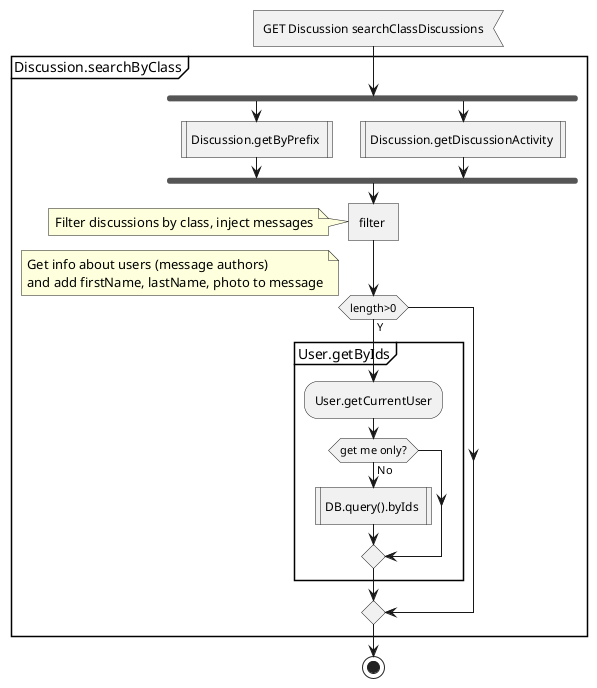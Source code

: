 @startuml


:GET Discussion searchClassDiscussions<

partition Discussion.searchByClass {
    fork
      :Discussion.getByPrefix |
    fork again
      :Discussion.getDiscussionActivity |
    end fork

    :filter ]
    note left: Filter discussions by class, inject messages

    if (length>0) then (Y)

        note left
         Get info about users (message authors)
         and add firstName, lastName, photo to message
        end note

        partition User.getByIds {
            :User.getCurrentUser;
            if (get me only?) then (No)
                :DB.query().byIds |
            endif;
        }

    endif;
}
stop

@enduml


